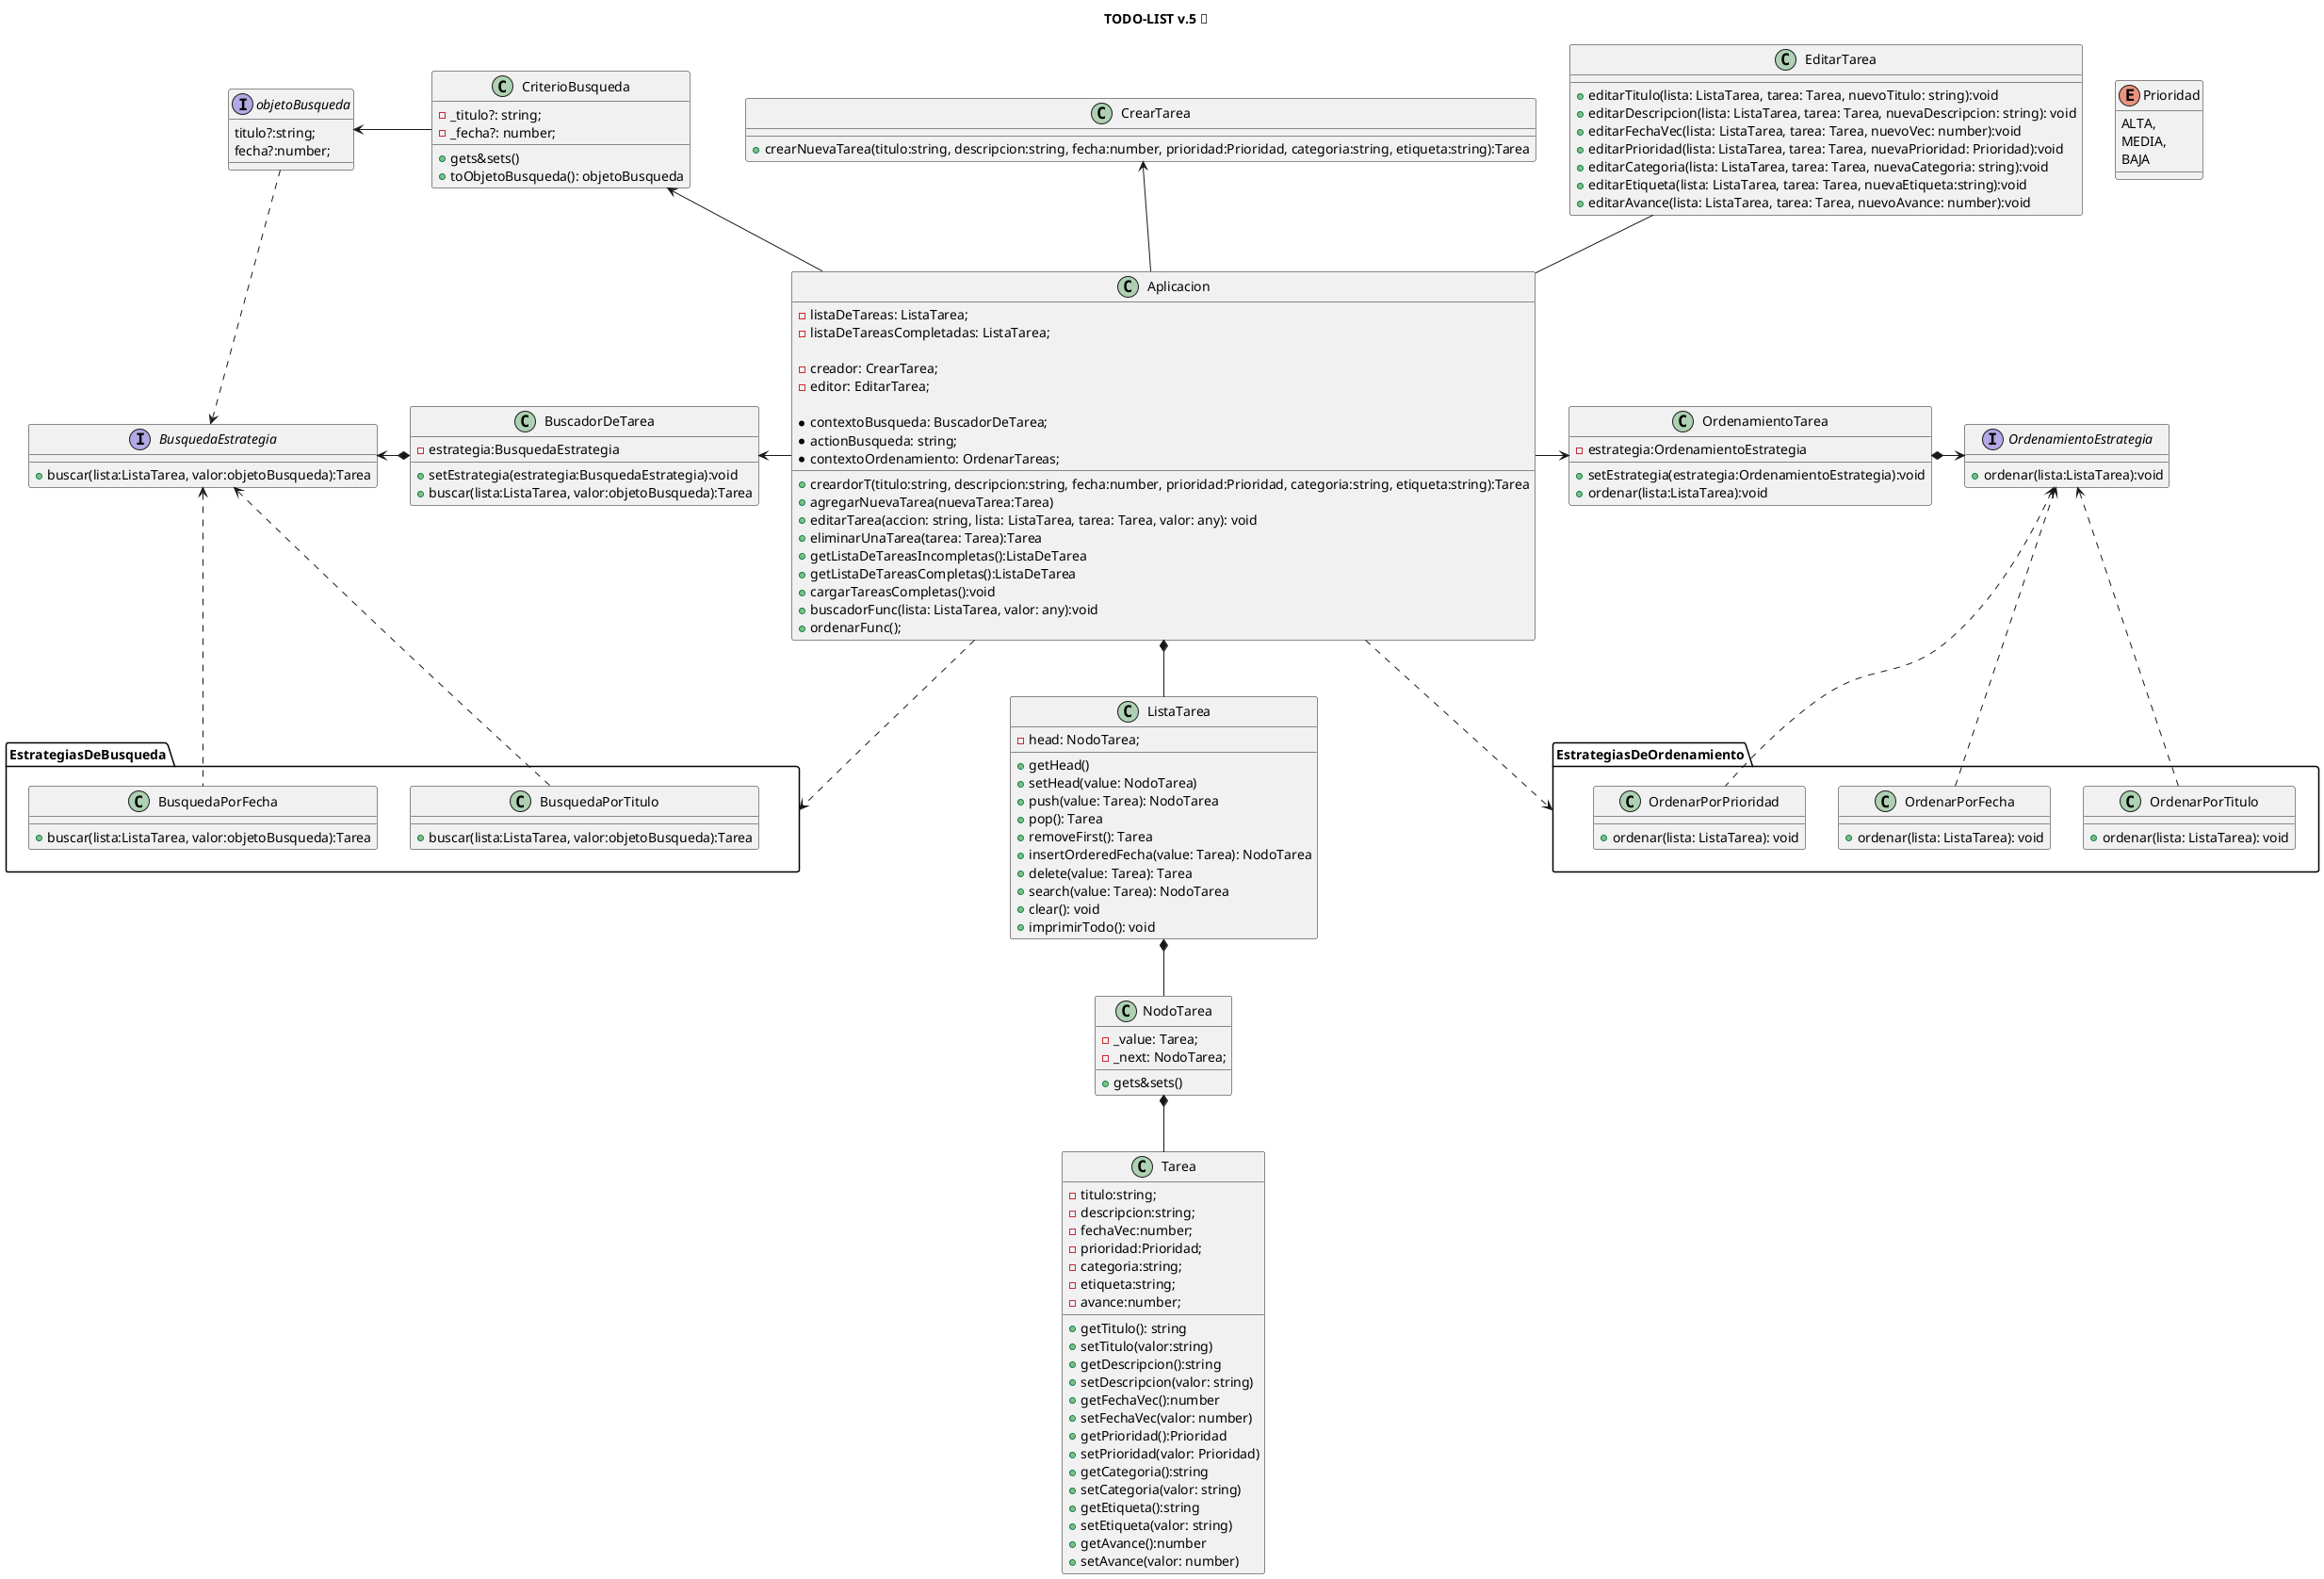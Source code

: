 @startuml DiagramaClases

title TODO-LIST v.5 👻

class Aplicacion{
    - listaDeTareas: ListaTarea;
    - listaDeTareasCompletadas: ListaTarea;

    - creador: CrearTarea;
    - editor: EditarTarea;

    * contextoBusqueda: BuscadorDeTarea;
    * actionBusqueda: string;
    * contextoOrdenamiento: OrdenarTareas;

    
    + creardorT(titulo:string, descripcion:string, fecha:number, prioridad:Prioridad, categoria:string, etiqueta:string):Tarea
    + agregarNuevaTarea(nuevaTarea:Tarea)
    + editarTarea(accion: string, lista: ListaTarea, tarea: Tarea, valor: any): void
    + eliminarUnaTarea(tarea: Tarea):Tarea
    + getListaDeTareasIncompletas():ListaDeTarea
    + getListaDeTareasCompletas():ListaDeTarea
    + cargarTareasCompletas():void
    + buscadorFunc(lista: ListaTarea, valor: any):void
    + ordenarFunc();
}

class Tarea{
    - titulo:string;
    - descripcion:string;
    - fechaVec:number;
    - prioridad:Prioridad;
    - categoria:string;
    - etiqueta:string;
    - avance:number;

    + getTitulo(): string
    + setTitulo(valor:string)
    + getDescripcion():string
    + setDescripcion(valor: string)
    + getFechaVec():number
    + setFechaVec(valor: number)
    + getPrioridad():Prioridad
    + setPrioridad(valor: Prioridad)
    + getCategoria():string
    + setCategoria(valor: string)
    + getEtiqueta():string
    + setEtiqueta(valor: string)
    + getAvance():number
    + setAvance(valor: number)
}

class NodoTarea{
    - _value: Tarea;
    - _next: NodoTarea;

    + gets&sets()
}

class ListaTarea{
    - head: NodoTarea;
    + getHead()
    + setHead(value: NodoTarea)
    + push(value: Tarea): NodoTarea
    + pop(): Tarea
    + removeFirst(): Tarea
    + insertOrderedFecha(value: Tarea): NodoTarea
    + delete(value: Tarea): Tarea
    + search(value: Tarea): NodoTarea
    + clear(): void
    + imprimirTodo(): void
}

class CrearTarea{
    + crearNuevaTarea(titulo:string, descripcion:string, fecha:number, prioridad:Prioridad, categoria:string, etiqueta:string):Tarea
}

class EditarTarea{
    + editarTitulo(lista: ListaTarea, tarea: Tarea, nuevoTitulo: string):void
    + editarDescripcion(lista: ListaTarea, tarea: Tarea, nuevaDescripcion: string): void
    + editarFechaVec(lista: ListaTarea, tarea: Tarea, nuevoVec: number):void
    + editarPrioridad(lista: ListaTarea, tarea: Tarea, nuevaPrioridad: Prioridad):void
    + editarCategoria(lista: ListaTarea, tarea: Tarea, nuevaCategoria: string):void
    + editarEtiqueta(lista: ListaTarea, tarea: Tarea, nuevaEtiqueta:string):void
    + editarAvance(lista: ListaTarea, tarea: Tarea, nuevoAvance: number):void
}

interface BusquedaEstrategia{
    + buscar(lista:ListaTarea, valor:objetoBusqueda):Tarea
}

interface objetoBusqueda {
    titulo?:string;
    fecha?:number;
}

class CriterioBusqueda{
    - _titulo?: string;
    - _fecha?: number;

    + gets&sets()
    + toObjetoBusqueda(): objetoBusqueda
}

class BuscadorDeTarea {
    + setEstrategia(estrategia:BusquedaEstrategia):void
    - estrategia:BusquedaEstrategia
    + buscar(lista:ListaTarea, valor:objetoBusqueda):Tarea
}
package EstrategiasDeBusqueda {

    class BusquedaPorTitulo {
        + buscar(lista:ListaTarea, valor:objetoBusqueda):Tarea
    }

    class BusquedaPorFecha {
        + buscar(lista:ListaTarea, valor:objetoBusqueda):Tarea
    }
}

interface OrdenamientoEstrategia{
    + ordenar(lista:ListaTarea):void
}

class OrdenamientoTarea{
    - estrategia:OrdenamientoEstrategia
    + setEstrategia(estrategia:OrdenamientoEstrategia):void
    + ordenar(lista:ListaTarea):void
}

package EstrategiasDeOrdenamiento{
    
    class OrdenarPorTitulo{
        + ordenar(lista: ListaTarea): void
    }

    class OrdenarPorFecha{
        + ordenar(lista: ListaTarea): void
    }

    class OrdenarPorPrioridad{
        + ordenar(lista: ListaTarea): void
    }
}

/' archicvos json
package archivosJSON{
    class CargarArchivoJSON{
        + cargarListaIncompleta(tarea: Tarea)
        + cargarListaCompleta(tarea: Tarea)
    }

    interface iLeerJSON{
        listaTareasIncompleta(): Promise<ListaTarea>;
        listaTareasCompleta(): Promise<ListaTarea>;
    }
    
    class LeerArchivoJSON implements iLeerJSON{
        + async listaTareasIncompleta(): Promise<ListaTarea>;
        + async listaTareasCompleta(): Promise<ListaTarea>;
    }
}
'/

enum Prioridad{
    ALTA,
    MEDIA,
    BAJA
}

'relaciones
Aplicacion *-- ListaTarea
Aplicacion -l-> BuscadorDeTarea
Aplicacion -l-> CriterioBusqueda
Aplicacion -r-> OrdenamientoTarea
Aplicacion -u- EditarTarea
Aplicacion -u-> CrearTarea

Aplicacion ..> EstrategiasDeBusqueda
Aplicacion ..> EstrategiasDeOrdenamiento

ListaTarea *-- NodoTarea
NodoTarea *-- Tarea

BusquedaEstrategia <-* BuscadorDeTarea
BusquedaEstrategia <.. BusquedaPorTitulo
BusquedaEstrategia <.. BusquedaPorFecha

objetoBusqueda ..> BusquedaEstrategia
CriterioBusqueda -l-> objetoBusqueda

OrdenamientoTarea *-> OrdenamientoEstrategia
OrdenamientoEstrategia <.. OrdenarPorTitulo
OrdenamientoEstrategia <.. OrdenarPorFecha
OrdenamientoEstrategia <.. OrdenarPorPrioridad

@enduml
